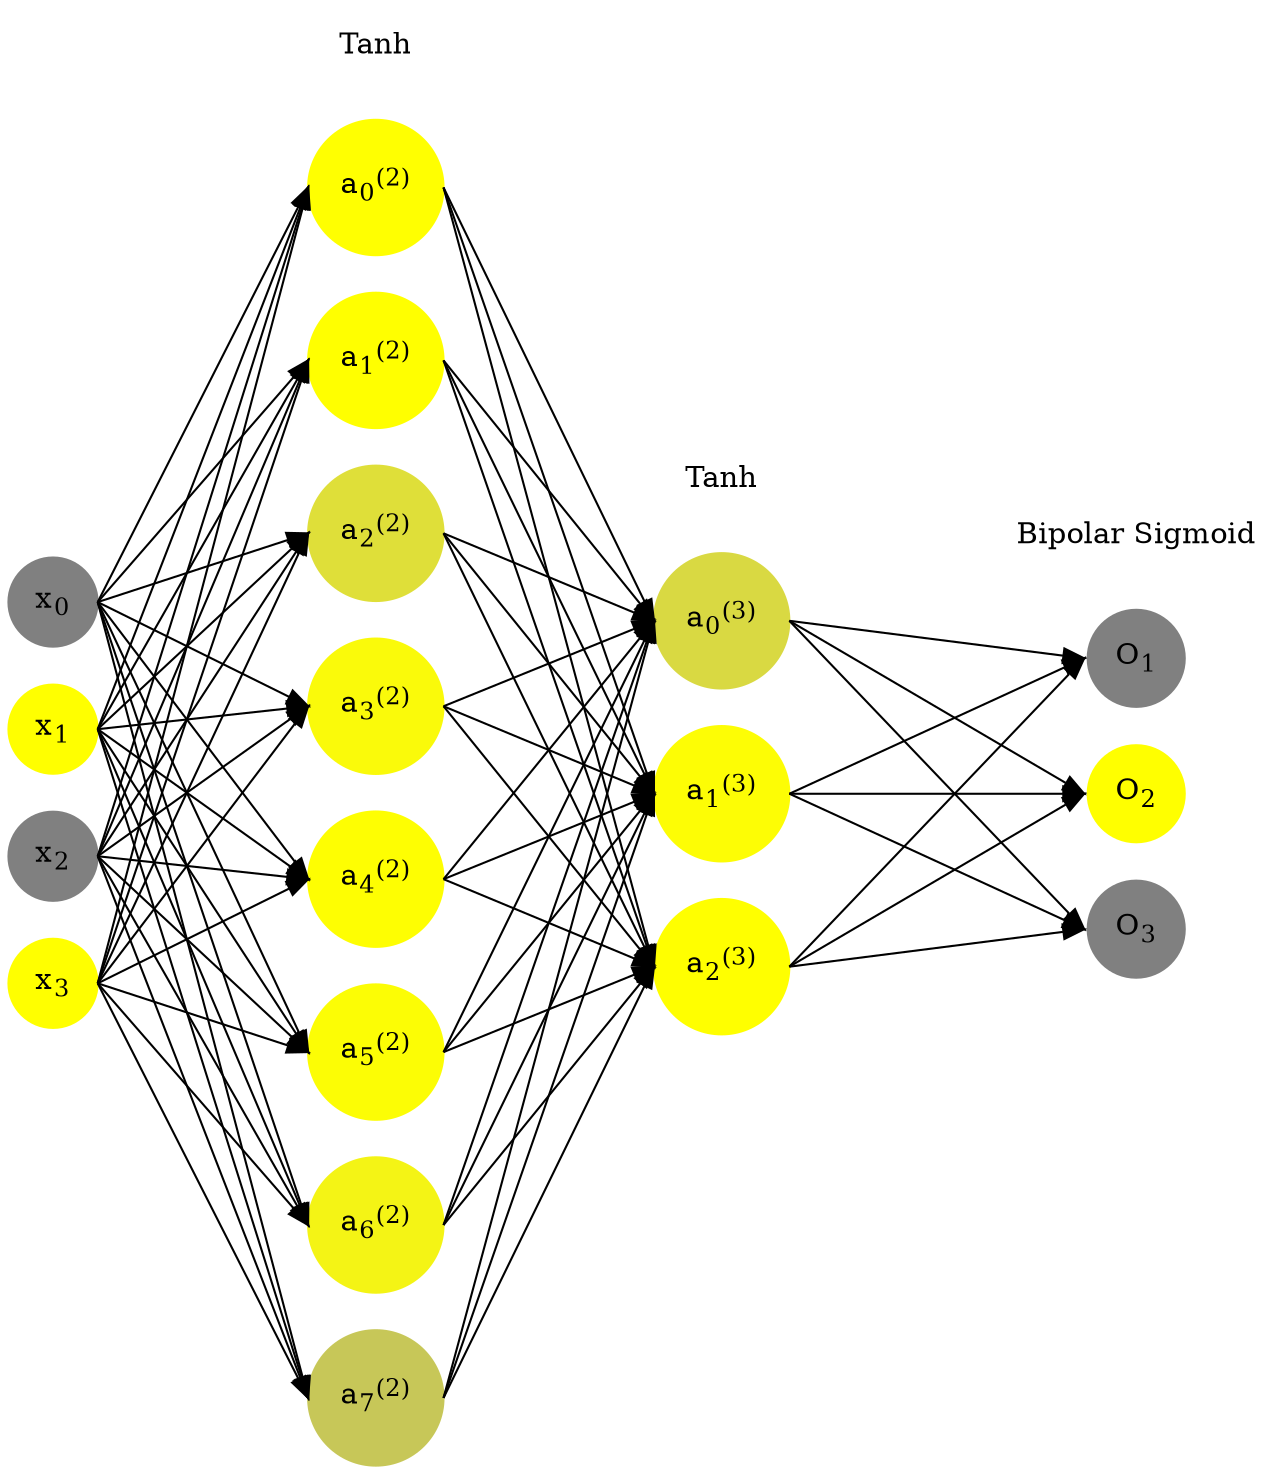 digraph G {
	rankdir = LR;
	splines=false;
	edge[style=invis];
	ranksep= 1.4;
	{
	node [shape=circle, color="0.1667, 0.0, 0.5", style=filled, fillcolor="0.1667, 0.0, 0.5"];
	x0 [label=<x<sub>0</sub>>];
	}
	{
	node [shape=circle, color="0.1667, 1.0, 1.0", style=filled, fillcolor="0.1667, 1.0, 1.0"];
	x1 [label=<x<sub>1</sub>>];
	}
	{
	node [shape=circle, color="0.1667, 0.0, 0.5", style=filled, fillcolor="0.1667, 0.0, 0.5"];
	x2 [label=<x<sub>2</sub>>];
	}
	{
	node [shape=circle, color="0.1667, 1.0, 1.0", style=filled, fillcolor="0.1667, 1.0, 1.0"];
	x3 [label=<x<sub>3</sub>>];
	}
	{
	node [shape=circle, color="0.1667, 0.993158, 0.996579", style=filled, fillcolor="0.1667, 0.993158, 0.996579"];
	a02 [label=<a<sub>0</sub><sup>(2)</sup>>];
	}
	{
	node [shape=circle, color="0.1667, 0.996301, 0.998151", style=filled, fillcolor="0.1667, 0.996301, 0.998151"];
	a12 [label=<a<sub>1</sub><sup>(2)</sup>>];
	}
	{
	node [shape=circle, color="0.1667, 0.743045, 0.871522", style=filled, fillcolor="0.1667, 0.743045, 0.871522"];
	a22 [label=<a<sub>2</sub><sup>(2)</sup>>];
	}
	{
	node [shape=circle, color="0.1667, 0.958180, 0.979090", style=filled, fillcolor="0.1667, 0.958180, 0.979090"];
	a32 [label=<a<sub>3</sub><sup>(2)</sup>>];
	}
	{
	node [shape=circle, color="0.1667, 0.989691, 0.994845", style=filled, fillcolor="0.1667, 0.989691, 0.994845"];
	a42 [label=<a<sub>4</sub><sup>(2)</sup>>];
	}
	{
	node [shape=circle, color="0.1667, 0.976651, 0.988325", style=filled, fillcolor="0.1667, 0.976651, 0.988325"];
	a52 [label=<a<sub>5</sub><sup>(2)</sup>>];
	}
	{
	node [shape=circle, color="0.1667, 0.910780, 0.955390", style=filled, fillcolor="0.1667, 0.910780, 0.955390"];
	a62 [label=<a<sub>6</sub><sup>(2)</sup>>];
	}
	{
	node [shape=circle, color="0.1667, 0.558782, 0.779391", style=filled, fillcolor="0.1667, 0.558782, 0.779391"];
	a72 [label=<a<sub>7</sub><sup>(2)</sup>>];
	}
	{
	node [shape=circle, color="0.1667, 0.695703, 0.847851", style=filled, fillcolor="0.1667, 0.695703, 0.847851"];
	a03 [label=<a<sub>0</sub><sup>(3)</sup>>];
	}
	{
	node [shape=circle, color="0.1667, 0.980263, 0.990131", style=filled, fillcolor="0.1667, 0.980263, 0.990131"];
	a13 [label=<a<sub>1</sub><sup>(3)</sup>>];
	}
	{
	node [shape=circle, color="0.1667, 0.999983, 0.999991", style=filled, fillcolor="0.1667, 0.999983, 0.999991"];
	a23 [label=<a<sub>2</sub><sup>(3)</sup>>];
	}
	{
	node [shape=circle, color="0.1667, 0.0, 0.5", style=filled, fillcolor="0.1667, 0.0, 0.5"];
	O1 [label=<O<sub>1</sub>>];
	}
	{
	node [shape=circle, color="0.1667, 1.0, 1.0", style=filled, fillcolor="0.1667, 1.0, 1.0"];
	O2 [label=<O<sub>2</sub>>];
	}
	{
	node [shape=circle, color="0.1667, 0.0, 0.5", style=filled, fillcolor="0.1667, 0.0, 0.5"];
	O3 [label=<O<sub>3</sub>>];
	}
	{
	rank=same;
	x0->x1->x2->x3;
	}
	{
	rank=same;
	a02->a12->a22->a32->a42->a52->a62->a72;
	}
	{
	rank=same;
	a03->a13->a23;
	}
	{
	rank=same;
	O1->O2->O3;
	}
	l1 [shape=plaintext,label="Tanh"];
	l1->a02;
	{rank=same; l1;a02};
	l2 [shape=plaintext,label="Tanh"];
	l2->a03;
	{rank=same; l2;a03};
	l3 [shape=plaintext,label="Bipolar Sigmoid"];
	l3->O1;
	{rank=same; l3;O1};
edge[style=solid, tailport=e, headport=w];
	{x0;x1;x2;x3} -> {a02;a12;a22;a32;a42;a52;a62;a72};
	{a02;a12;a22;a32;a42;a52;a62;a72} -> {a03;a13;a23};
	{a03;a13;a23} -> {O1,O2,O3};
}